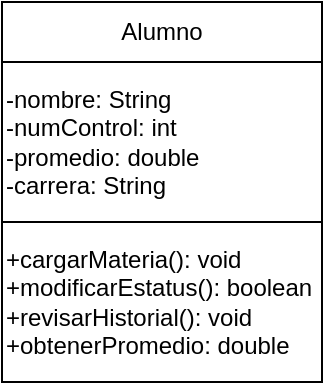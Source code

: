 <mxfile version="26.0.11">
  <diagram name="Página-1" id="mq8DdAqobloqFYzCHXO2">
    <mxGraphModel dx="880" dy="468" grid="1" gridSize="10" guides="1" tooltips="1" connect="1" arrows="1" fold="1" page="1" pageScale="1" pageWidth="827" pageHeight="1169" math="0" shadow="0">
      <root>
        <mxCell id="0" />
        <mxCell id="1" parent="0" />
        <mxCell id="HenQAAs0XAkFm8J8VGgW-1" value="-nombre: String&lt;div&gt;-numControl: int&lt;/div&gt;&lt;div&gt;-promedio: double&lt;/div&gt;&lt;div style=&quot;&quot;&gt;-carrera: String&lt;/div&gt;" style="rounded=0;whiteSpace=wrap;html=1;align=left;" vertex="1" parent="1">
          <mxGeometry x="370" y="140" width="160" height="80" as="geometry" />
        </mxCell>
        <mxCell id="HenQAAs0XAkFm8J8VGgW-2" value="+cargarMateria(): void&lt;div&gt;+modificarEstatus(): boolean&lt;/div&gt;&lt;div&gt;+revisarHistorial(): void&lt;/div&gt;&lt;div&gt;+obtenerPromedio: double&lt;/div&gt;" style="rounded=0;whiteSpace=wrap;html=1;align=left;" vertex="1" parent="1">
          <mxGeometry x="370" y="220" width="160" height="80" as="geometry" />
        </mxCell>
        <mxCell id="HenQAAs0XAkFm8J8VGgW-3" value="Alumno" style="rounded=0;whiteSpace=wrap;html=1;" vertex="1" parent="1">
          <mxGeometry x="370" y="110" width="160" height="30" as="geometry" />
        </mxCell>
      </root>
    </mxGraphModel>
  </diagram>
</mxfile>
